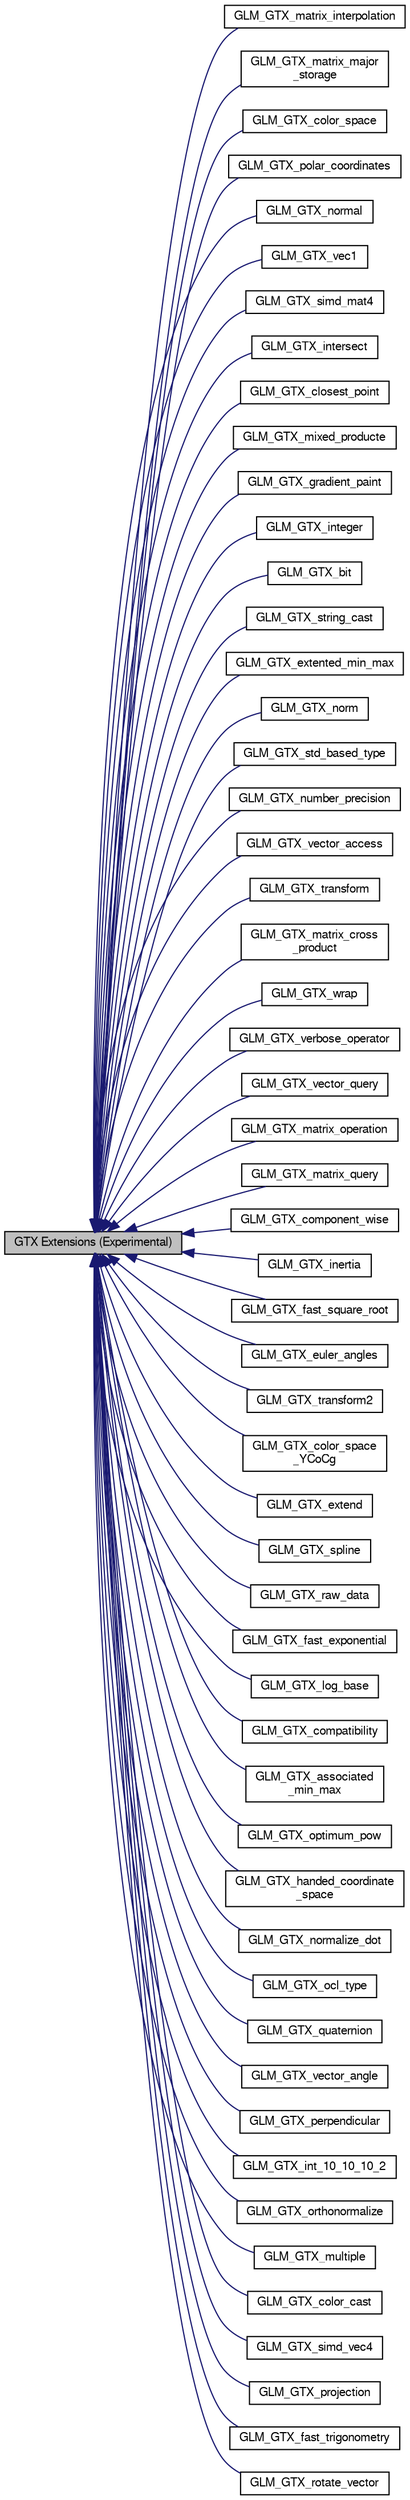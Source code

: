 digraph "GTX Extensions (Experimental)"
{
  edge [fontname="FreeSans",fontsize="10",labelfontname="FreeSans",labelfontsize="10"];
  node [fontname="FreeSans",fontsize="10",shape=record];
  rankdir=LR;
  Node23 [label="GLM_GTX_matrix_interpolation",height=0.2,width=0.4,color="black", fillcolor="white", style="filled",URL="$da/dc8/group__gtx__matrix__interpolation.html",tooltip="Allows to directly interpolate two exiciting matrices. "];
  Node24 [label="GLM_GTX_matrix_major\l_storage",height=0.2,width=0.4,color="black", fillcolor="white", style="filled",URL="$dc/daf/group__gtx__matrix__major__storage.html",tooltip="Build matrices with specific matrix order, row or column. "];
  Node5 [label="GLM_GTX_color_space",height=0.2,width=0.4,color="black", fillcolor="white", style="filled",URL="$d3/dd0/group__gtx__color__space.html",tooltip="Related to RGB to HSV conversions and operations. "];
  Node37 [label="GLM_GTX_polar_coordinates",height=0.2,width=0.4,color="black", fillcolor="white", style="filled",URL="$d4/d30/group__gtx__polar__coordinates.html",tooltip="Conversion from Euclidean space to polar space and revert. "];
  Node0 [label="GTX Extensions (Experimental)",height=0.2,width=0.4,color="black", fillcolor="grey75", style="filled" fontcolor="black"];
  Node30 [label="GLM_GTX_normal",height=0.2,width=0.4,color="black", fillcolor="white", style="filled",URL="$d1/d47/group__gtx__normal.html",tooltip="Compute the normal of a triangle. "];
  Node49 [label="GLM_GTX_vec1",height=0.2,width=0.4,color="black", fillcolor="white", style="filled",URL="$dd/d8a/group__gtx__vec1.html",tooltip="Add vec1, ivec1, uvec1 and bvec1 types. &lt;glm/gtx/vec1.hpp&gt; need to be included to use these functiona..."];
  Node42 [label="GLM_GTX_simd_mat4",height=0.2,width=0.4,color="black", fillcolor="white", style="filled",URL="$dd/d87/group__gtx__simd__mat4.html",tooltip="SIMD implementation of mat4 type. "];
  Node20 [label="GLM_GTX_intersect",height=0.2,width=0.4,color="black", fillcolor="white", style="filled",URL="$df/d2a/group__gtx__intersect.html",tooltip="Add intersection functions. "];
  Node3 [label="GLM_GTX_closest_point",height=0.2,width=0.4,color="black", fillcolor="white", style="filled",URL="$d4/d36/group__gtx__closest__point.html",tooltip="Find the point on a straight line which is the closet of a point. "];
  Node27 [label="GLM_GTX_mixed_producte",height=0.2,width=0.4,color="black", fillcolor="white", style="filled",URL="$de/d17/group__gtx__mixed__product.html",tooltip="Mixed product of 3 vectors. "];
  Node15 [label="GLM_GTX_gradient_paint",height=0.2,width=0.4,color="black", fillcolor="white", style="filled",URL="$d2/d8d/group__gtx__gradient__paint.html",tooltip="Functions that return the color of procedural gradient for specific coordinates. &lt;glm/gtx/gradient_pa..."];
  Node19 [label="GLM_GTX_integer",height=0.2,width=0.4,color="black", fillcolor="white", style="filled",URL="$d4/d07/group__gtx__integer.html",tooltip="Add support for integer for core functions. "];
  Node2 [label="GLM_GTX_bit",height=0.2,width=0.4,color="black", fillcolor="white", style="filled",URL="$d5/ddd/group__gtx__bit.html",tooltip="Allow to perform bit operations on integer values. "];
  Node46 [label="GLM_GTX_string_cast",height=0.2,width=0.4,color="black", fillcolor="white", style="filled",URL="$df/dbe/group__gtx__string__cast.html",tooltip="Setup strings for GLM type values. "];
  Node11 [label="GLM_GTX_extented_min_max",height=0.2,width=0.4,color="black", fillcolor="white", style="filled",URL="$d2/df4/group__gtx__extented__min__max.html"];
  Node29 [label="GLM_GTX_norm",height=0.2,width=0.4,color="black", fillcolor="white", style="filled",URL="$db/db7/group__gtx__norm.html",tooltip="Various ways to compute vector norms. "];
  Node45 [label="GLM_GTX_std_based_type",height=0.2,width=0.4,color="black", fillcolor="white", style="filled",URL="$df/dc7/group__gtx__std__based__type.html",tooltip="Adds vector types based on STL value types. &lt;glm/gtx/std_based_type.hpp&gt; need to be included to use t..."];
  Node32 [label="GLM_GTX_number_precision",height=0.2,width=0.4,color="black", fillcolor="white", style="filled",URL="$dc/db7/group__gtx__number__precision.html",tooltip="Defined size types. "];
  Node50 [label="GLM_GTX_vector_access",height=0.2,width=0.4,color="black", fillcolor="white", style="filled",URL="$d5/d0b/group__gtx__vector__access.html",tooltip="Function to set values to vectors. "];
  Node47 [label="GLM_GTX_transform",height=0.2,width=0.4,color="black", fillcolor="white", style="filled",URL="$d5/da3/group__gtx__transform.html",tooltip="Add transformation matrices. "];
  Node22 [label="GLM_GTX_matrix_cross\l_product",height=0.2,width=0.4,color="black", fillcolor="white", style="filled",URL="$d9/d75/group__gtx__matrix__cross__product.html",tooltip="Build cross product matrices. "];
  Node54 [label="GLM_GTX_wrap",height=0.2,width=0.4,color="black", fillcolor="white", style="filled",URL="$d4/d76/group__gtx__wrap.html",tooltip="Wrapping mode of texture coordinates. "];
  Node53 [label="GLM_GTX_verbose_operator",height=0.2,width=0.4,color="black", fillcolor="white", style="filled",URL="$d9/d47/group__gtx__verbose__operator.html",tooltip="Use words to replace operators. "];
  Node52 [label="GLM_GTX_vector_query",height=0.2,width=0.4,color="black", fillcolor="white", style="filled",URL="$dc/da4/group__gtx__vector__query.html",tooltip="Query informations of vector types. "];
  Node25 [label="GLM_GTX_matrix_operation",height=0.2,width=0.4,color="black", fillcolor="white", style="filled",URL="$df/d2c/group__gtx__matrix__operation.html",tooltip="Build diagonal matrices from vectors. "];
  Node26 [label="GLM_GTX_matrix_query",height=0.2,width=0.4,color="black", fillcolor="white", style="filled",URL="$df/d21/group__gtx__matrix__query.html",tooltip="Query to evaluate matrix properties. "];
  Node8 [label="GLM_GTX_component_wise",height=0.2,width=0.4,color="black", fillcolor="white", style="filled",URL="$dd/d66/group__gtx__component__wise.html",tooltip="Operations between components of a type. "];
  Node17 [label="GLM_GTX_inertia",height=0.2,width=0.4,color="black", fillcolor="white", style="filled",URL="$df/dbb/group__gtx__inertia.html",tooltip="Create inertia matrices. "];
  Node13 [label="GLM_GTX_fast_square_root",height=0.2,width=0.4,color="black", fillcolor="white", style="filled",URL="$da/d53/group__gtx__fast__square__root.html",tooltip="Fast but less accurate implementations of square root based functions. "];
  Node9 [label="GLM_GTX_euler_angles",height=0.2,width=0.4,color="black", fillcolor="white", style="filled",URL="$d2/d7e/group__gtx__euler__angles.html",tooltip="Build matrices from Euler angles. "];
  Node48 [label="GLM_GTX_transform2",height=0.2,width=0.4,color="black", fillcolor="white", style="filled",URL="$df/dfe/group__gtx__transform2.html",tooltip="Add extra transformation matrices. "];
  Node6 [label="GLM_GTX_color_space\l_YCoCg",height=0.2,width=0.4,color="black", fillcolor="white", style="filled",URL="$d4/df4/group__gtx__color__space___y_co_cg.html",tooltip="RGB to YCoCg conversions and operations. "];
  Node10 [label="GLM_GTX_extend",height=0.2,width=0.4,color="black", fillcolor="white", style="filled",URL="$d0/d45/group__gtx__extend.html",tooltip="Extend a position from a source to a position at a defined length. "];
  Node44 [label="GLM_GTX_spline",height=0.2,width=0.4,color="black", fillcolor="white", style="filled",URL="$d7/d53/group__gtx__spline.html",tooltip="Spline functions. "];
  Node40 [label="GLM_GTX_raw_data",height=0.2,width=0.4,color="black", fillcolor="white", style="filled",URL="$da/dcd/group__gtx__raw__data.html",tooltip="Projection of a vector to other one. "];
  Node12 [label="GLM_GTX_fast_exponential",height=0.2,width=0.4,color="black", fillcolor="white", style="filled",URL="$da/df6/group__gtx__fast__exponential.html",tooltip="Fast but less accurate implementations of exponential based functions. "];
  Node21 [label="GLM_GTX_log_base",height=0.2,width=0.4,color="black", fillcolor="white", style="filled",URL="$d2/d51/group__gtx__log__base.html",tooltip="Logarithm for any base. base can be a vector or a scalar. "];
  Node7 [label="GLM_GTX_compatibility",height=0.2,width=0.4,color="black", fillcolor="white", style="filled",URL="$d5/d8c/group__gtx__compatibility.html",tooltip="Provide functions to increase the compatibility with Cg and HLSL languages. "];
  Node1 [label="GLM_GTX_associated\l_min_max",height=0.2,width=0.4,color="black", fillcolor="white", style="filled",URL="$d6/d10/group__gtx__associated__min__max.html",tooltip="Min and max functions that return associated values not the compared onces. &lt;glm/gtx/associated_min_m..."];
  Node34 [label="GLM_GTX_optimum_pow",height=0.2,width=0.4,color="black", fillcolor="white", style="filled",URL="$dc/dd0/group__gtx__optimum__pow.html",tooltip="Integer exponentiation of power functions. "];
  Node16 [label="GLM_GTX_handed_coordinate\l_space",height=0.2,width=0.4,color="black", fillcolor="white", style="filled",URL="$d4/dff/group__gtx__handed__coordinate__space.html",tooltip="To know if a set of three basis vectors defines a right or left-handed coordinate system..."];
  Node31 [label="GLM_GTX_normalize_dot",height=0.2,width=0.4,color="black", fillcolor="white", style="filled",URL="$dc/d5a/group__gtx__normalize__dot.html",tooltip="Dot product of vectors that need to be normalize with a single square root. "];
  Node33 [label="GLM_GTX_ocl_type",height=0.2,width=0.4,color="black", fillcolor="white", style="filled",URL="$d9/daa/group__gtx__ocl__type.html",tooltip="OpenCL types. "];
  Node39 [label="GLM_GTX_quaternion",height=0.2,width=0.4,color="black", fillcolor="white", style="filled",URL="$d8/db2/group__gtx__quaternion.html",tooltip="Extented quaternion types and functions. "];
  Node51 [label="GLM_GTX_vector_angle",height=0.2,width=0.4,color="black", fillcolor="white", style="filled",URL="$de/de7/group__gtx__vector__angle.html",tooltip="Compute angle between vectors. "];
  Node36 [label="GLM_GTX_perpendicular",height=0.2,width=0.4,color="black", fillcolor="white", style="filled",URL="$d8/dd5/group__gtx__perpendicular.html",tooltip="Perpendicular of a vector from other one. "];
  Node18 [label="GLM_GTX_int_10_10_10_2",height=0.2,width=0.4,color="black", fillcolor="white", style="filled",URL="$db/dde/group__gtx__int__10__10__10__2.html",tooltip="Pack vector to 1010102 integers. Storage only. "];
  Node35 [label="GLM_GTX_orthonormalize",height=0.2,width=0.4,color="black", fillcolor="white", style="filled",URL="$de/d35/group__gtx__orthonormalize.html",tooltip="Orthonormalize matrices. "];
  Node28 [label="GLM_GTX_multiple",height=0.2,width=0.4,color="black", fillcolor="white", style="filled",URL="$da/dd4/group__gtx__multiple.html",tooltip="Find the closest number of a number multiple of other number. "];
  Node4 [label="GLM_GTX_color_cast",height=0.2,width=0.4,color="black", fillcolor="white", style="filled",URL="$da/d33/group__gtx__color__cast.html",tooltip="Conversion between two color types. "];
  Node43 [label="GLM_GTX_simd_vec4",height=0.2,width=0.4,color="black", fillcolor="white", style="filled",URL="$da/dce/group__gtx__simd__vec4.html",tooltip="SIMD implementation of vec4 type. "];
  Node38 [label="GLM_GTX_projection",height=0.2,width=0.4,color="black", fillcolor="white", style="filled",URL="$de/dec/group__gtx__projection.html",tooltip="Projection of a vector to other one. "];
  Node14 [label="GLM_GTX_fast_trigonometry",height=0.2,width=0.4,color="black", fillcolor="white", style="filled",URL="$d5/dad/group__gtx__fast__trigonometry.html",tooltip="Fast but less accurate implementations of trigonometric functions. "];
  Node41 [label="GLM_GTX_rotate_vector",height=0.2,width=0.4,color="black", fillcolor="white", style="filled",URL="$df/d02/group__gtx__rotate__vector.html",tooltip="Function to directly rotate a vector. "];
  Node0->Node1 [shape=plaintext, color="midnightblue", dir="back", style="solid"];
  Node0->Node2 [shape=plaintext, color="midnightblue", dir="back", style="solid"];
  Node0->Node3 [shape=plaintext, color="midnightblue", dir="back", style="solid"];
  Node0->Node4 [shape=plaintext, color="midnightblue", dir="back", style="solid"];
  Node0->Node5 [shape=plaintext, color="midnightblue", dir="back", style="solid"];
  Node0->Node6 [shape=plaintext, color="midnightblue", dir="back", style="solid"];
  Node0->Node7 [shape=plaintext, color="midnightblue", dir="back", style="solid"];
  Node0->Node8 [shape=plaintext, color="midnightblue", dir="back", style="solid"];
  Node0->Node9 [shape=plaintext, color="midnightblue", dir="back", style="solid"];
  Node0->Node10 [shape=plaintext, color="midnightblue", dir="back", style="solid"];
  Node0->Node11 [shape=plaintext, color="midnightblue", dir="back", style="solid"];
  Node0->Node12 [shape=plaintext, color="midnightblue", dir="back", style="solid"];
  Node0->Node13 [shape=plaintext, color="midnightblue", dir="back", style="solid"];
  Node0->Node14 [shape=plaintext, color="midnightblue", dir="back", style="solid"];
  Node0->Node15 [shape=plaintext, color="midnightblue", dir="back", style="solid"];
  Node0->Node16 [shape=plaintext, color="midnightblue", dir="back", style="solid"];
  Node0->Node17 [shape=plaintext, color="midnightblue", dir="back", style="solid"];
  Node0->Node18 [shape=plaintext, color="midnightblue", dir="back", style="solid"];
  Node0->Node19 [shape=plaintext, color="midnightblue", dir="back", style="solid"];
  Node0->Node20 [shape=plaintext, color="midnightblue", dir="back", style="solid"];
  Node0->Node21 [shape=plaintext, color="midnightblue", dir="back", style="solid"];
  Node0->Node22 [shape=plaintext, color="midnightblue", dir="back", style="solid"];
  Node0->Node23 [shape=plaintext, color="midnightblue", dir="back", style="solid"];
  Node0->Node24 [shape=plaintext, color="midnightblue", dir="back", style="solid"];
  Node0->Node25 [shape=plaintext, color="midnightblue", dir="back", style="solid"];
  Node0->Node26 [shape=plaintext, color="midnightblue", dir="back", style="solid"];
  Node0->Node27 [shape=plaintext, color="midnightblue", dir="back", style="solid"];
  Node0->Node28 [shape=plaintext, color="midnightblue", dir="back", style="solid"];
  Node0->Node29 [shape=plaintext, color="midnightblue", dir="back", style="solid"];
  Node0->Node30 [shape=plaintext, color="midnightblue", dir="back", style="solid"];
  Node0->Node31 [shape=plaintext, color="midnightblue", dir="back", style="solid"];
  Node0->Node32 [shape=plaintext, color="midnightblue", dir="back", style="solid"];
  Node0->Node33 [shape=plaintext, color="midnightblue", dir="back", style="solid"];
  Node0->Node34 [shape=plaintext, color="midnightblue", dir="back", style="solid"];
  Node0->Node35 [shape=plaintext, color="midnightblue", dir="back", style="solid"];
  Node0->Node36 [shape=plaintext, color="midnightblue", dir="back", style="solid"];
  Node0->Node37 [shape=plaintext, color="midnightblue", dir="back", style="solid"];
  Node0->Node38 [shape=plaintext, color="midnightblue", dir="back", style="solid"];
  Node0->Node39 [shape=plaintext, color="midnightblue", dir="back", style="solid"];
  Node0->Node40 [shape=plaintext, color="midnightblue", dir="back", style="solid"];
  Node0->Node41 [shape=plaintext, color="midnightblue", dir="back", style="solid"];
  Node0->Node42 [shape=plaintext, color="midnightblue", dir="back", style="solid"];
  Node0->Node43 [shape=plaintext, color="midnightblue", dir="back", style="solid"];
  Node0->Node44 [shape=plaintext, color="midnightblue", dir="back", style="solid"];
  Node0->Node45 [shape=plaintext, color="midnightblue", dir="back", style="solid"];
  Node0->Node46 [shape=plaintext, color="midnightblue", dir="back", style="solid"];
  Node0->Node47 [shape=plaintext, color="midnightblue", dir="back", style="solid"];
  Node0->Node48 [shape=plaintext, color="midnightblue", dir="back", style="solid"];
  Node0->Node49 [shape=plaintext, color="midnightblue", dir="back", style="solid"];
  Node0->Node50 [shape=plaintext, color="midnightblue", dir="back", style="solid"];
  Node0->Node51 [shape=plaintext, color="midnightblue", dir="back", style="solid"];
  Node0->Node52 [shape=plaintext, color="midnightblue", dir="back", style="solid"];
  Node0->Node53 [shape=plaintext, color="midnightblue", dir="back", style="solid"];
  Node0->Node54 [shape=plaintext, color="midnightblue", dir="back", style="solid"];
}
